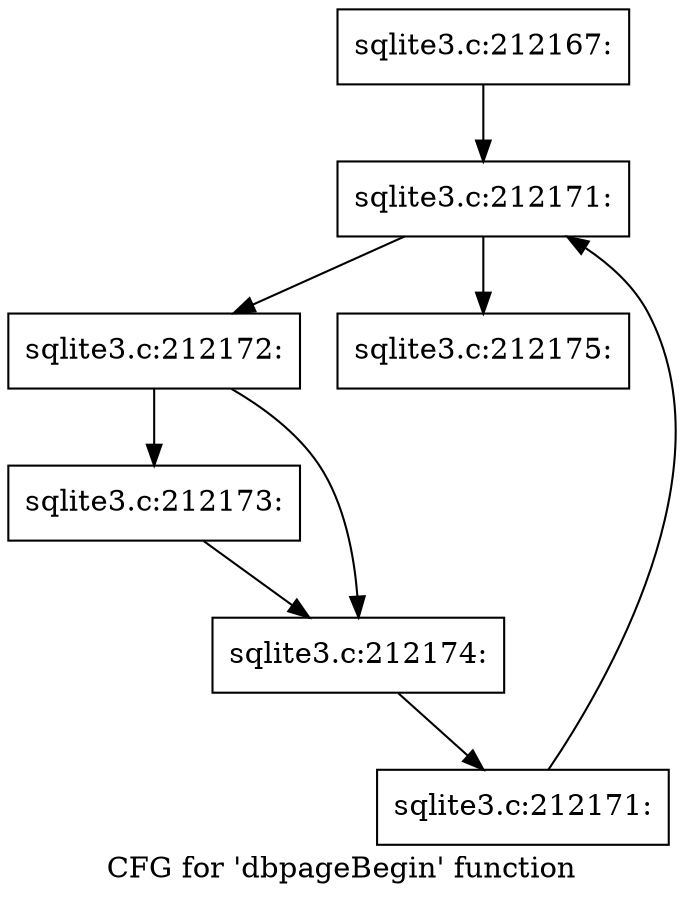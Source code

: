 digraph "CFG for 'dbpageBegin' function" {
	label="CFG for 'dbpageBegin' function";

	Node0x55c0fb6cf4f0 [shape=record,label="{sqlite3.c:212167:}"];
	Node0x55c0fb6cf4f0 -> Node0x55c0fb6dba10;
	Node0x55c0fb6dba10 [shape=record,label="{sqlite3.c:212171:}"];
	Node0x55c0fb6dba10 -> Node0x55c0fb6dbc30;
	Node0x55c0fb6dba10 -> Node0x55c0fb6db860;
	Node0x55c0fb6dbc30 [shape=record,label="{sqlite3.c:212172:}"];
	Node0x55c0fb6dbc30 -> Node0x55c0fb6dcab0;
	Node0x55c0fb6dbc30 -> Node0x55c0fb6dcb00;
	Node0x55c0fb6dcab0 [shape=record,label="{sqlite3.c:212173:}"];
	Node0x55c0fb6dcab0 -> Node0x55c0fb6dcb00;
	Node0x55c0fb6dcb00 [shape=record,label="{sqlite3.c:212174:}"];
	Node0x55c0fb6dcb00 -> Node0x55c0fb6dbba0;
	Node0x55c0fb6dbba0 [shape=record,label="{sqlite3.c:212171:}"];
	Node0x55c0fb6dbba0 -> Node0x55c0fb6dba10;
	Node0x55c0fb6db860 [shape=record,label="{sqlite3.c:212175:}"];
}
